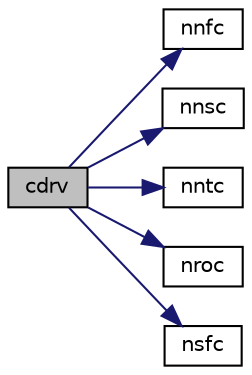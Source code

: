 digraph G
{
  edge [fontname="Helvetica",fontsize="10",labelfontname="Helvetica",labelfontsize="10"];
  node [fontname="Helvetica",fontsize="10",shape=record];
  rankdir=LR;
  Node1 [label="cdrv",height=0.2,width=0.4,color="black", fillcolor="grey75", style="filled" fontcolor="black"];
  Node1 -> Node2 [color="midnightblue",fontsize="10",style="solid",fontname="Helvetica"];
  Node2 [label="nnfc",height=0.2,width=0.4,color="black", fillcolor="white", style="filled",URL="$opkda1_8f.html#a0f463516893224366b371f5e70472d20"];
  Node1 -> Node3 [color="midnightblue",fontsize="10",style="solid",fontname="Helvetica"];
  Node3 [label="nnsc",height=0.2,width=0.4,color="black", fillcolor="white", style="filled",URL="$opkda1_8f.html#a6fa0b34ac3d3bdaf08eb0f15d531f156"];
  Node1 -> Node4 [color="midnightblue",fontsize="10",style="solid",fontname="Helvetica"];
  Node4 [label="nntc",height=0.2,width=0.4,color="black", fillcolor="white", style="filled",URL="$opkda1_8f.html#a93090beab750c917a1e2dbeab020393f"];
  Node1 -> Node5 [color="midnightblue",fontsize="10",style="solid",fontname="Helvetica"];
  Node5 [label="nroc",height=0.2,width=0.4,color="black", fillcolor="white", style="filled",URL="$opkda1_8f.html#aea62859877140bf77163bf76c6d2edcd"];
  Node1 -> Node6 [color="midnightblue",fontsize="10",style="solid",fontname="Helvetica"];
  Node6 [label="nsfc",height=0.2,width=0.4,color="black", fillcolor="white", style="filled",URL="$opkda1_8f.html#a525ab5a1b0f29097f83131db59b6bd74"];
}
